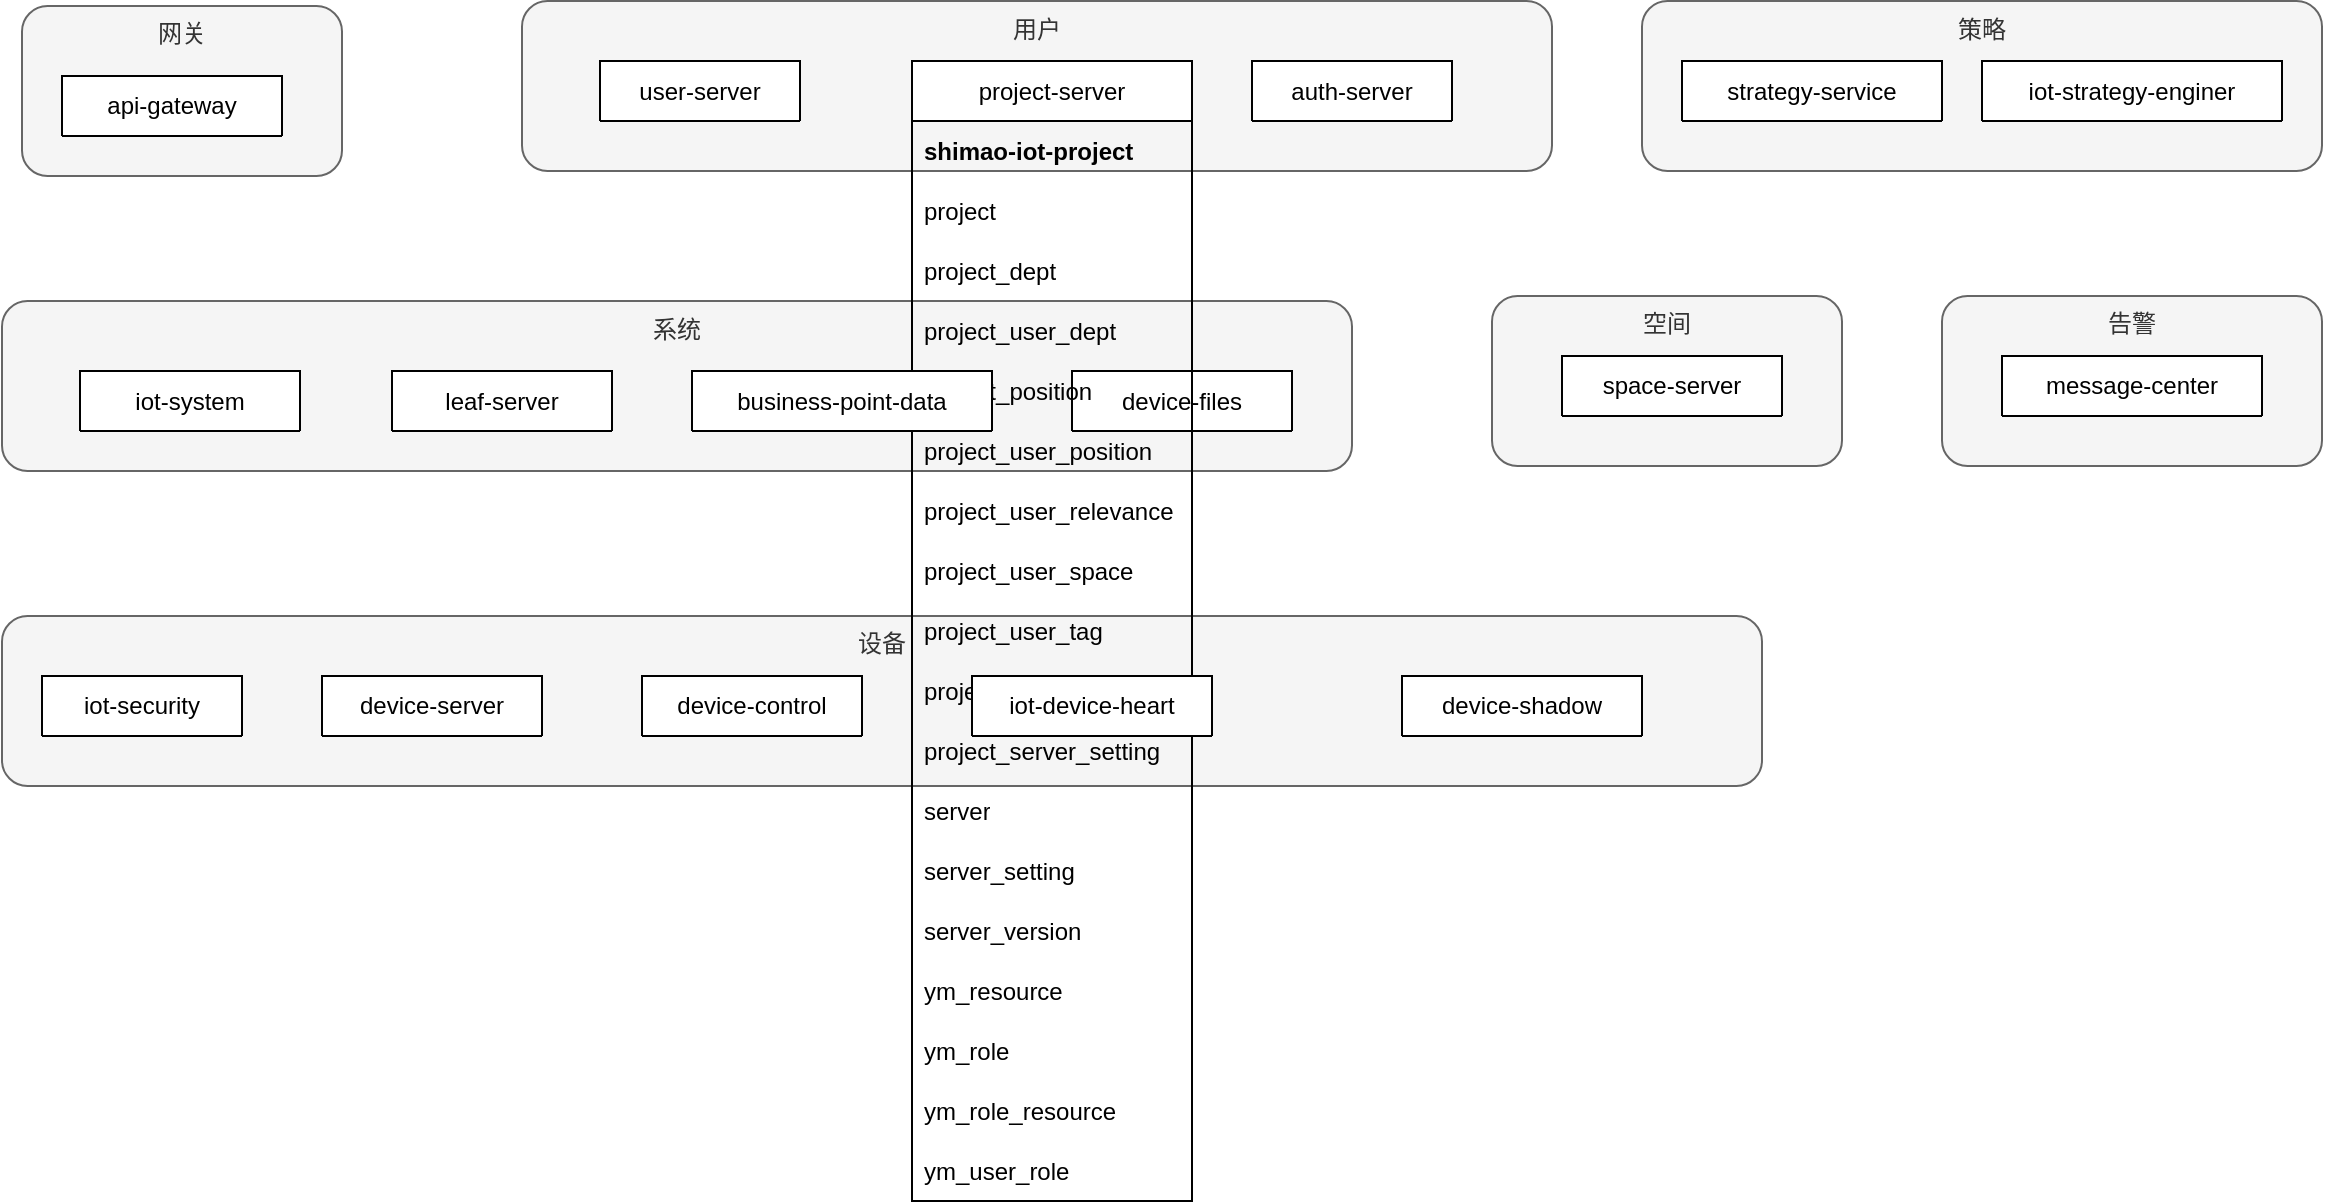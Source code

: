 <mxfile version="21.3.8" type="github">
  <diagram name="第 1 页" id="QdaQC4iQ9BGiyTKTw770">
    <mxGraphModel dx="1397" dy="748" grid="1" gridSize="10" guides="1" tooltips="1" connect="1" arrows="1" fold="1" page="1" pageScale="1" pageWidth="827" pageHeight="1169" math="0" shadow="0">
      <root>
        <mxCell id="0" />
        <mxCell id="1" parent="0" />
        <mxCell id="64MMbICncz5PE0fVNHqt-159" value="空间" style="rounded=1;whiteSpace=wrap;html=1;horizontal=1;verticalAlign=top;fillColor=#f5f5f5;fontColor=#333333;strokeColor=#666666;" vertex="1" parent="1">
          <mxGeometry x="925" y="610" width="175" height="85" as="geometry" />
        </mxCell>
        <mxCell id="64MMbICncz5PE0fVNHqt-160" value="用户" style="rounded=1;whiteSpace=wrap;html=1;horizontal=1;verticalAlign=top;fillColor=#f5f5f5;fontColor=#333333;strokeColor=#666666;" vertex="1" parent="1">
          <mxGeometry x="440" y="462.5" width="515" height="85" as="geometry" />
        </mxCell>
        <mxCell id="64MMbICncz5PE0fVNHqt-161" value="设备" style="rounded=1;whiteSpace=wrap;html=1;horizontal=1;verticalAlign=top;fillColor=#f5f5f5;fontColor=#333333;strokeColor=#666666;" vertex="1" parent="1">
          <mxGeometry x="180" y="770" width="880" height="85" as="geometry" />
        </mxCell>
        <mxCell id="64MMbICncz5PE0fVNHqt-162" value="策略" style="rounded=1;whiteSpace=wrap;html=1;horizontal=1;verticalAlign=top;fillColor=#f5f5f5;fontColor=#333333;strokeColor=#666666;" vertex="1" parent="1">
          <mxGeometry x="1000" y="462.5" width="340" height="85" as="geometry" />
        </mxCell>
        <mxCell id="64MMbICncz5PE0fVNHqt-163" value="告警" style="rounded=1;whiteSpace=wrap;html=1;horizontal=1;verticalAlign=top;fillColor=#f5f5f5;fontColor=#333333;strokeColor=#666666;" vertex="1" parent="1">
          <mxGeometry x="1150" y="610" width="190" height="85" as="geometry" />
        </mxCell>
        <mxCell id="64MMbICncz5PE0fVNHqt-158" value="系统" style="rounded=1;whiteSpace=wrap;html=1;horizontal=1;verticalAlign=top;fillColor=#f5f5f5;fontColor=#333333;strokeColor=#666666;" vertex="1" parent="1">
          <mxGeometry x="180" y="612.5" width="675" height="85" as="geometry" />
        </mxCell>
        <mxCell id="64MMbICncz5PE0fVNHqt-156" value="网关" style="rounded=1;whiteSpace=wrap;html=1;horizontal=1;verticalAlign=top;fillColor=#f5f5f5;fontColor=#333333;strokeColor=#666666;" vertex="1" parent="1">
          <mxGeometry x="190" y="465" width="160" height="85" as="geometry" />
        </mxCell>
        <mxCell id="64MMbICncz5PE0fVNHqt-2" value="space-server" style="swimlane;fontStyle=0;childLayout=stackLayout;horizontal=1;startSize=30;horizontalStack=0;resizeParent=1;resizeParentMax=0;resizeLast=0;collapsible=1;marginBottom=0;whiteSpace=wrap;html=1;" vertex="1" collapsed="1" parent="1">
          <mxGeometry x="960" y="640" width="110" height="30" as="geometry">
            <mxRectangle x="460" y="110" width="160" height="180" as="alternateBounds" />
          </mxGeometry>
        </mxCell>
        <mxCell id="64MMbICncz5PE0fVNHqt-16" value="shimao-iot-space" style="text;strokeColor=none;fillColor=none;align=left;verticalAlign=middle;spacingLeft=4;spacingRight=4;overflow=hidden;points=[[0,0.5],[1,0.5]];portConstraint=eastwest;rotatable=0;whiteSpace=wrap;html=1;fontStyle=1" vertex="1" parent="64MMbICncz5PE0fVNHqt-2">
          <mxGeometry y="30" width="160" height="30" as="geometry" />
        </mxCell>
        <mxCell id="64MMbICncz5PE0fVNHqt-3" value="shimao_space" style="text;strokeColor=none;fillColor=none;align=left;verticalAlign=middle;spacingLeft=4;spacingRight=4;overflow=hidden;points=[[0,0.5],[1,0.5]];portConstraint=eastwest;rotatable=0;whiteSpace=wrap;html=1;" vertex="1" parent="64MMbICncz5PE0fVNHqt-2">
          <mxGeometry y="60" width="160" height="30" as="geometry" />
        </mxCell>
        <mxCell id="64MMbICncz5PE0fVNHqt-4" value="shimao_space_check_mark" style="text;strokeColor=none;fillColor=none;align=left;verticalAlign=middle;spacingLeft=4;spacingRight=4;overflow=hidden;points=[[0,0.5],[1,0.5]];portConstraint=eastwest;rotatable=0;whiteSpace=wrap;html=1;" vertex="1" parent="64MMbICncz5PE0fVNHqt-2">
          <mxGeometry y="90" width="160" height="30" as="geometry" />
        </mxCell>
        <mxCell id="64MMbICncz5PE0fVNHqt-5" value="&lt;strike&gt;shimao_space_ext_info&lt;/strike&gt;" style="text;strokeColor=none;fillColor=none;align=left;verticalAlign=middle;spacingLeft=4;spacingRight=4;overflow=hidden;points=[[0,0.5],[1,0.5]];portConstraint=eastwest;rotatable=0;whiteSpace=wrap;html=1;" vertex="1" parent="64MMbICncz5PE0fVNHqt-2">
          <mxGeometry y="120" width="160" height="30" as="geometry" />
        </mxCell>
        <mxCell id="64MMbICncz5PE0fVNHqt-8" value="shimao_space_label" style="text;strokeColor=none;fillColor=none;align=left;verticalAlign=middle;spacingLeft=4;spacingRight=4;overflow=hidden;points=[[0,0.5],[1,0.5]];portConstraint=eastwest;rotatable=0;whiteSpace=wrap;html=1;" vertex="1" parent="64MMbICncz5PE0fVNHqt-2">
          <mxGeometry y="150" width="160" height="30" as="geometry" />
        </mxCell>
        <mxCell id="64MMbICncz5PE0fVNHqt-9" value="api-gateway" style="swimlane;fontStyle=0;childLayout=stackLayout;horizontal=1;startSize=30;horizontalStack=0;resizeParent=1;resizeParentMax=0;resizeLast=0;collapsible=1;marginBottom=0;whiteSpace=wrap;html=1;" vertex="1" collapsed="1" parent="1">
          <mxGeometry x="210" y="500" width="110" height="30" as="geometry">
            <mxRectangle x="250" y="110" width="190" height="90" as="alternateBounds" />
          </mxGeometry>
        </mxCell>
        <mxCell id="64MMbICncz5PE0fVNHqt-17" value="shimao-iot-system-grayscale" style="text;strokeColor=none;fillColor=none;align=left;verticalAlign=middle;spacingLeft=4;spacingRight=4;overflow=hidden;points=[[0,0.5],[1,0.5]];portConstraint=eastwest;rotatable=0;whiteSpace=wrap;html=1;fontStyle=1" vertex="1" parent="64MMbICncz5PE0fVNHqt-9">
          <mxGeometry y="30" width="190" height="30" as="geometry" />
        </mxCell>
        <mxCell id="64MMbICncz5PE0fVNHqt-10" value="system_gateway_route" style="text;strokeColor=none;fillColor=none;align=left;verticalAlign=middle;spacingLeft=4;spacingRight=4;overflow=hidden;points=[[0,0.5],[1,0.5]];portConstraint=eastwest;rotatable=0;whiteSpace=wrap;html=1;" vertex="1" parent="64MMbICncz5PE0fVNHqt-9">
          <mxGeometry y="60" width="190" height="30" as="geometry" />
        </mxCell>
        <mxCell id="64MMbICncz5PE0fVNHqt-14" value="iot-system" style="swimlane;fontStyle=0;childLayout=stackLayout;horizontal=1;startSize=30;horizontalStack=0;resizeParent=1;resizeParentMax=0;resizeLast=0;collapsible=1;marginBottom=0;whiteSpace=wrap;html=1;" vertex="1" collapsed="1" parent="1">
          <mxGeometry x="219" y="647.5" width="110" height="30" as="geometry">
            <mxRectangle x="420" y="750" width="190" height="150" as="alternateBounds" />
          </mxGeometry>
        </mxCell>
        <mxCell id="64MMbICncz5PE0fVNHqt-15" value="shimao-iot-system" style="text;strokeColor=none;fillColor=none;align=left;verticalAlign=middle;spacingLeft=4;spacingRight=4;overflow=hidden;points=[[0,0.5],[1,0.5]];portConstraint=eastwest;rotatable=0;whiteSpace=wrap;html=1;fontStyle=1" vertex="1" parent="64MMbICncz5PE0fVNHqt-14">
          <mxGeometry y="30" width="190" height="30" as="geometry" />
        </mxCell>
        <mxCell id="64MMbICncz5PE0fVNHqt-21" value="&lt;strike&gt;system_area_dict&lt;/strike&gt;" style="text;strokeColor=none;fillColor=none;align=left;verticalAlign=middle;spacingLeft=4;spacingRight=4;overflow=hidden;points=[[0,0.5],[1,0.5]];portConstraint=eastwest;rotatable=0;whiteSpace=wrap;html=1;fontStyle=0" vertex="1" parent="64MMbICncz5PE0fVNHqt-14">
          <mxGeometry y="60" width="190" height="30" as="geometry" />
        </mxCell>
        <mxCell id="64MMbICncz5PE0fVNHqt-18" value="system_dict" style="text;strokeColor=none;fillColor=none;align=left;verticalAlign=middle;spacingLeft=4;spacingRight=4;overflow=hidden;points=[[0,0.5],[1,0.5]];portConstraint=eastwest;rotatable=0;whiteSpace=wrap;html=1;fontStyle=0" vertex="1" parent="64MMbICncz5PE0fVNHqt-14">
          <mxGeometry y="90" width="190" height="30" as="geometry" />
        </mxCell>
        <mxCell id="64MMbICncz5PE0fVNHqt-19" value="system_dict_item" style="text;strokeColor=none;fillColor=none;align=left;verticalAlign=middle;spacingLeft=4;spacingRight=4;overflow=hidden;points=[[0,0.5],[1,0.5]];portConstraint=eastwest;rotatable=0;whiteSpace=wrap;html=1;fontStyle=0" vertex="1" parent="64MMbICncz5PE0fVNHqt-14">
          <mxGeometry y="120" width="190" height="30" as="geometry" />
        </mxCell>
        <mxCell id="64MMbICncz5PE0fVNHqt-22" value="leaf-server" style="swimlane;fontStyle=0;childLayout=stackLayout;horizontal=1;startSize=30;horizontalStack=0;resizeParent=1;resizeParentMax=0;resizeLast=0;collapsible=1;marginBottom=0;whiteSpace=wrap;html=1;" vertex="1" collapsed="1" parent="1">
          <mxGeometry x="375" y="647.5" width="110" height="30" as="geometry">
            <mxRectangle x="250" y="440" width="190" height="90" as="alternateBounds" />
          </mxGeometry>
        </mxCell>
        <mxCell id="64MMbICncz5PE0fVNHqt-23" value="shimao-iot-leaf" style="text;strokeColor=none;fillColor=none;align=left;verticalAlign=middle;spacingLeft=4;spacingRight=4;overflow=hidden;points=[[0,0.5],[1,0.5]];portConstraint=eastwest;rotatable=0;whiteSpace=wrap;html=1;fontStyle=1" vertex="1" parent="64MMbICncz5PE0fVNHqt-22">
          <mxGeometry y="30" width="190" height="30" as="geometry" />
        </mxCell>
        <mxCell id="64MMbICncz5PE0fVNHqt-27" value="leaf_alloc" style="text;strokeColor=none;fillColor=none;align=left;verticalAlign=middle;spacingLeft=4;spacingRight=4;overflow=hidden;points=[[0,0.5],[1,0.5]];portConstraint=eastwest;rotatable=0;whiteSpace=wrap;html=1;fontStyle=0" vertex="1" parent="64MMbICncz5PE0fVNHqt-22">
          <mxGeometry y="60" width="190" height="30" as="geometry" />
        </mxCell>
        <mxCell id="64MMbICncz5PE0fVNHqt-28" value="device-files" style="swimlane;fontStyle=0;childLayout=stackLayout;horizontal=1;startSize=30;horizontalStack=0;resizeParent=1;resizeParentMax=0;resizeLast=0;collapsible=1;marginBottom=0;whiteSpace=wrap;html=1;" vertex="1" collapsed="1" parent="1">
          <mxGeometry x="715" y="647.5" width="110" height="30" as="geometry">
            <mxRectangle x="240" y="470" width="190" height="90" as="alternateBounds" />
          </mxGeometry>
        </mxCell>
        <mxCell id="64MMbICncz5PE0fVNHqt-29" value="shimao-iot" style="text;strokeColor=none;fillColor=none;align=left;verticalAlign=middle;spacingLeft=4;spacingRight=4;overflow=hidden;points=[[0,0.5],[1,0.5]];portConstraint=eastwest;rotatable=0;whiteSpace=wrap;html=1;fontStyle=1" vertex="1" parent="64MMbICncz5PE0fVNHqt-28">
          <mxGeometry y="30" width="190" height="30" as="geometry" />
        </mxCell>
        <mxCell id="64MMbICncz5PE0fVNHqt-42" value="dm_files" style="text;strokeColor=none;fillColor=none;align=left;verticalAlign=middle;spacingLeft=4;spacingRight=4;overflow=hidden;points=[[0,0.5],[1,0.5]];portConstraint=eastwest;rotatable=0;whiteSpace=wrap;html=1;fontStyle=0" vertex="1" parent="64MMbICncz5PE0fVNHqt-28">
          <mxGeometry y="60" width="190" height="30" as="geometry" />
        </mxCell>
        <mxCell id="64MMbICncz5PE0fVNHqt-36" value="device-server" style="swimlane;fontStyle=0;childLayout=stackLayout;horizontal=1;startSize=30;horizontalStack=0;resizeParent=1;resizeParentMax=0;resizeLast=0;collapsible=1;marginBottom=0;whiteSpace=wrap;html=1;" vertex="1" collapsed="1" parent="1">
          <mxGeometry x="340" y="800" width="110" height="30" as="geometry">
            <mxRectangle x="363.5" y="800" width="190" height="60" as="alternateBounds" />
          </mxGeometry>
        </mxCell>
        <mxCell id="64MMbICncz5PE0fVNHqt-44" value="device-control" style="swimlane;fontStyle=0;childLayout=stackLayout;horizontal=1;startSize=30;horizontalStack=0;resizeParent=1;resizeParentMax=0;resizeLast=0;collapsible=1;marginBottom=0;whiteSpace=wrap;html=1;" vertex="1" collapsed="1" parent="1">
          <mxGeometry x="500" y="800" width="110" height="30" as="geometry">
            <mxRectangle x="500" y="800" width="190" height="60" as="alternateBounds" />
          </mxGeometry>
        </mxCell>
        <mxCell id="64MMbICncz5PE0fVNHqt-35" value="iot-strategy-enginer" style="swimlane;fontStyle=0;childLayout=stackLayout;horizontal=1;startSize=30;horizontalStack=0;resizeParent=1;resizeParentMax=0;resizeLast=0;collapsible=1;marginBottom=0;whiteSpace=wrap;html=1;" vertex="1" collapsed="1" parent="1">
          <mxGeometry x="1170" y="492.5" width="150" height="30" as="geometry">
            <mxRectangle x="1130" y="585" width="190" height="60" as="alternateBounds" />
          </mxGeometry>
        </mxCell>
        <mxCell id="64MMbICncz5PE0fVNHqt-49" value="user-server" style="swimlane;fontStyle=0;childLayout=stackLayout;horizontal=1;startSize=30;horizontalStack=0;resizeParent=1;resizeParentMax=0;resizeLast=0;collapsible=1;marginBottom=0;whiteSpace=wrap;html=1;" vertex="1" collapsed="1" parent="1">
          <mxGeometry x="479" y="492.5" width="100" height="30" as="geometry">
            <mxRectangle x="240" y="555" width="140" height="90" as="alternateBounds" />
          </mxGeometry>
        </mxCell>
        <mxCell id="64MMbICncz5PE0fVNHqt-52" value="shimao-iot-user" style="text;strokeColor=none;fillColor=none;align=left;verticalAlign=middle;spacingLeft=4;spacingRight=4;overflow=hidden;points=[[0,0.5],[1,0.5]];portConstraint=eastwest;rotatable=0;whiteSpace=wrap;html=1;fontStyle=1" vertex="1" parent="64MMbICncz5PE0fVNHqt-49">
          <mxGeometry y="30" width="140" height="30" as="geometry" />
        </mxCell>
        <mxCell id="64MMbICncz5PE0fVNHqt-59" value="shimao_member" style="text;strokeColor=none;fillColor=none;align=left;verticalAlign=middle;spacingLeft=4;spacingRight=4;overflow=hidden;points=[[0,0.5],[1,0.5]];portConstraint=eastwest;rotatable=0;whiteSpace=wrap;html=1;" vertex="1" parent="64MMbICncz5PE0fVNHqt-49">
          <mxGeometry y="60" width="140" height="30" as="geometry" />
        </mxCell>
        <mxCell id="64MMbICncz5PE0fVNHqt-57" value="project-server" style="swimlane;fontStyle=0;childLayout=stackLayout;horizontal=1;startSize=30;horizontalStack=0;resizeParent=1;resizeParentMax=0;resizeLast=0;collapsible=1;marginBottom=0;whiteSpace=wrap;html=1;rounded=0;shadow=0;" vertex="1" parent="1">
          <mxGeometry x="635" y="492.5" width="140" height="570" as="geometry">
            <mxRectangle x="635" y="492.5" width="110" height="30" as="alternateBounds" />
          </mxGeometry>
        </mxCell>
        <mxCell id="64MMbICncz5PE0fVNHqt-58" value="shimao-iot-project" style="text;strokeColor=none;fillColor=none;align=left;verticalAlign=middle;spacingLeft=4;spacingRight=4;overflow=hidden;points=[[0,0.5],[1,0.5]];portConstraint=eastwest;rotatable=0;whiteSpace=wrap;html=1;fontStyle=1" vertex="1" parent="64MMbICncz5PE0fVNHqt-57">
          <mxGeometry y="30" width="140" height="30" as="geometry" />
        </mxCell>
        <mxCell id="64MMbICncz5PE0fVNHqt-73" value="project" style="text;strokeColor=none;fillColor=none;align=left;verticalAlign=middle;spacingLeft=4;spacingRight=4;overflow=hidden;points=[[0,0.5],[1,0.5]];portConstraint=eastwest;rotatable=0;whiteSpace=wrap;html=1;" vertex="1" parent="64MMbICncz5PE0fVNHqt-57">
          <mxGeometry y="60" width="140" height="30" as="geometry" />
        </mxCell>
        <mxCell id="64MMbICncz5PE0fVNHqt-72" value="project_dept" style="text;strokeColor=none;fillColor=none;align=left;verticalAlign=middle;spacingLeft=4;spacingRight=4;overflow=hidden;points=[[0,0.5],[1,0.5]];portConstraint=eastwest;rotatable=0;whiteSpace=wrap;html=1;" vertex="1" parent="64MMbICncz5PE0fVNHqt-57">
          <mxGeometry y="90" width="140" height="30" as="geometry" />
        </mxCell>
        <mxCell id="64MMbICncz5PE0fVNHqt-79" value="project_user_dept" style="text;strokeColor=none;fillColor=none;align=left;verticalAlign=middle;spacingLeft=4;spacingRight=4;overflow=hidden;points=[[0,0.5],[1,0.5]];portConstraint=eastwest;rotatable=0;whiteSpace=wrap;html=1;" vertex="1" parent="64MMbICncz5PE0fVNHqt-57">
          <mxGeometry y="120" width="140" height="30" as="geometry" />
        </mxCell>
        <mxCell id="64MMbICncz5PE0fVNHqt-71" value="project_position" style="text;strokeColor=none;fillColor=none;align=left;verticalAlign=middle;spacingLeft=4;spacingRight=4;overflow=hidden;points=[[0,0.5],[1,0.5]];portConstraint=eastwest;rotatable=0;whiteSpace=wrap;html=1;" vertex="1" parent="64MMbICncz5PE0fVNHqt-57">
          <mxGeometry y="150" width="140" height="30" as="geometry" />
        </mxCell>
        <mxCell id="64MMbICncz5PE0fVNHqt-70" value="project_user_position" style="text;strokeColor=none;fillColor=none;align=left;verticalAlign=middle;spacingLeft=4;spacingRight=4;overflow=hidden;points=[[0,0.5],[1,0.5]];portConstraint=eastwest;rotatable=0;whiteSpace=wrap;html=1;" vertex="1" parent="64MMbICncz5PE0fVNHqt-57">
          <mxGeometry y="180" width="140" height="30" as="geometry" />
        </mxCell>
        <mxCell id="64MMbICncz5PE0fVNHqt-78" value="project_user_relevance" style="text;strokeColor=none;fillColor=none;align=left;verticalAlign=middle;spacingLeft=4;spacingRight=4;overflow=hidden;points=[[0,0.5],[1,0.5]];portConstraint=eastwest;rotatable=0;whiteSpace=wrap;html=1;" vertex="1" parent="64MMbICncz5PE0fVNHqt-57">
          <mxGeometry y="210" width="140" height="30" as="geometry" />
        </mxCell>
        <mxCell id="64MMbICncz5PE0fVNHqt-77" value="project_user_space" style="text;strokeColor=none;fillColor=none;align=left;verticalAlign=middle;spacingLeft=4;spacingRight=4;overflow=hidden;points=[[0,0.5],[1,0.5]];portConstraint=eastwest;rotatable=0;whiteSpace=wrap;html=1;" vertex="1" parent="64MMbICncz5PE0fVNHqt-57">
          <mxGeometry y="240" width="140" height="30" as="geometry" />
        </mxCell>
        <mxCell id="64MMbICncz5PE0fVNHqt-76" value="project_user_tag" style="text;strokeColor=none;fillColor=none;align=left;verticalAlign=middle;spacingLeft=4;spacingRight=4;overflow=hidden;points=[[0,0.5],[1,0.5]];portConstraint=eastwest;rotatable=0;whiteSpace=wrap;html=1;" vertex="1" parent="64MMbICncz5PE0fVNHqt-57">
          <mxGeometry y="270" width="140" height="30" as="geometry" />
        </mxCell>
        <mxCell id="64MMbICncz5PE0fVNHqt-75" value="project_server" style="text;strokeColor=none;fillColor=none;align=left;verticalAlign=middle;spacingLeft=4;spacingRight=4;overflow=hidden;points=[[0,0.5],[1,0.5]];portConstraint=eastwest;rotatable=0;whiteSpace=wrap;html=1;" vertex="1" parent="64MMbICncz5PE0fVNHqt-57">
          <mxGeometry y="300" width="140" height="30" as="geometry" />
        </mxCell>
        <mxCell id="64MMbICncz5PE0fVNHqt-88" value="project_server_setting" style="text;strokeColor=none;fillColor=none;align=left;verticalAlign=middle;spacingLeft=4;spacingRight=4;overflow=hidden;points=[[0,0.5],[1,0.5]];portConstraint=eastwest;rotatable=0;whiteSpace=wrap;html=1;" vertex="1" parent="64MMbICncz5PE0fVNHqt-57">
          <mxGeometry y="330" width="140" height="30" as="geometry" />
        </mxCell>
        <mxCell id="64MMbICncz5PE0fVNHqt-87" value="server" style="text;strokeColor=none;fillColor=none;align=left;verticalAlign=middle;spacingLeft=4;spacingRight=4;overflow=hidden;points=[[0,0.5],[1,0.5]];portConstraint=eastwest;rotatable=0;whiteSpace=wrap;html=1;" vertex="1" parent="64MMbICncz5PE0fVNHqt-57">
          <mxGeometry y="360" width="140" height="30" as="geometry" />
        </mxCell>
        <mxCell id="64MMbICncz5PE0fVNHqt-86" value="server_setting" style="text;strokeColor=none;fillColor=none;align=left;verticalAlign=middle;spacingLeft=4;spacingRight=4;overflow=hidden;points=[[0,0.5],[1,0.5]];portConstraint=eastwest;rotatable=0;whiteSpace=wrap;html=1;" vertex="1" parent="64MMbICncz5PE0fVNHqt-57">
          <mxGeometry y="390" width="140" height="30" as="geometry" />
        </mxCell>
        <mxCell id="64MMbICncz5PE0fVNHqt-85" value="server_version" style="text;strokeColor=none;fillColor=none;align=left;verticalAlign=middle;spacingLeft=4;spacingRight=4;overflow=hidden;points=[[0,0.5],[1,0.5]];portConstraint=eastwest;rotatable=0;whiteSpace=wrap;html=1;" vertex="1" parent="64MMbICncz5PE0fVNHqt-57">
          <mxGeometry y="420" width="140" height="30" as="geometry" />
        </mxCell>
        <mxCell id="64MMbICncz5PE0fVNHqt-84" value="ym_resource" style="text;strokeColor=none;fillColor=none;align=left;verticalAlign=middle;spacingLeft=4;spacingRight=4;overflow=hidden;points=[[0,0.5],[1,0.5]];portConstraint=eastwest;rotatable=0;whiteSpace=wrap;html=1;" vertex="1" parent="64MMbICncz5PE0fVNHqt-57">
          <mxGeometry y="450" width="140" height="30" as="geometry" />
        </mxCell>
        <mxCell id="64MMbICncz5PE0fVNHqt-83" value="ym_role" style="text;strokeColor=none;fillColor=none;align=left;verticalAlign=middle;spacingLeft=4;spacingRight=4;overflow=hidden;points=[[0,0.5],[1,0.5]];portConstraint=eastwest;rotatable=0;whiteSpace=wrap;html=1;" vertex="1" parent="64MMbICncz5PE0fVNHqt-57">
          <mxGeometry y="480" width="140" height="30" as="geometry" />
        </mxCell>
        <mxCell id="64MMbICncz5PE0fVNHqt-82" value="ym_role_resource" style="text;strokeColor=none;fillColor=none;align=left;verticalAlign=middle;spacingLeft=4;spacingRight=4;overflow=hidden;points=[[0,0.5],[1,0.5]];portConstraint=eastwest;rotatable=0;whiteSpace=wrap;html=1;" vertex="1" parent="64MMbICncz5PE0fVNHqt-57">
          <mxGeometry y="510" width="140" height="30" as="geometry" />
        </mxCell>
        <mxCell id="64MMbICncz5PE0fVNHqt-80" value="ym_user_role" style="text;strokeColor=none;fillColor=none;align=left;verticalAlign=middle;spacingLeft=4;spacingRight=4;overflow=hidden;points=[[0,0.5],[1,0.5]];portConstraint=eastwest;rotatable=0;whiteSpace=wrap;html=1;" vertex="1" parent="64MMbICncz5PE0fVNHqt-57">
          <mxGeometry y="540" width="140" height="30" as="geometry" />
        </mxCell>
        <mxCell id="64MMbICncz5PE0fVNHqt-61" value="auth-server" style="swimlane;fontStyle=0;childLayout=stackLayout;horizontal=1;startSize=30;horizontalStack=0;resizeParent=1;resizeParentMax=0;resizeLast=0;collapsible=1;marginBottom=0;whiteSpace=wrap;html=1;" vertex="1" collapsed="1" parent="1">
          <mxGeometry x="805" y="492.5" width="100" height="30" as="geometry">
            <mxRectangle x="490" y="390" width="190" height="150" as="alternateBounds" />
          </mxGeometry>
        </mxCell>
        <mxCell id="64MMbICncz5PE0fVNHqt-62" value="shimao-iot-open" style="text;strokeColor=none;fillColor=none;align=left;verticalAlign=middle;spacingLeft=4;spacingRight=4;overflow=hidden;points=[[0,0.5],[1,0.5]];portConstraint=eastwest;rotatable=0;whiteSpace=wrap;html=1;fontStyle=1" vertex="1" parent="64MMbICncz5PE0fVNHqt-61">
          <mxGeometry y="30" width="190" height="30" as="geometry" />
        </mxCell>
        <mxCell id="64MMbICncz5PE0fVNHqt-69" value="&lt;strike&gt;shimao_account&lt;/strike&gt;" style="text;strokeColor=none;fillColor=none;align=left;verticalAlign=middle;spacingLeft=4;spacingRight=4;overflow=hidden;points=[[0,0.5],[1,0.5]];portConstraint=eastwest;rotatable=0;whiteSpace=wrap;html=1;" vertex="1" parent="64MMbICncz5PE0fVNHqt-61">
          <mxGeometry y="60" width="190" height="30" as="geometry" />
        </mxCell>
        <mxCell id="64MMbICncz5PE0fVNHqt-68" value="&lt;strike&gt;shimao_app&lt;/strike&gt;" style="text;strokeColor=none;fillColor=none;align=left;verticalAlign=middle;spacingLeft=4;spacingRight=4;overflow=hidden;points=[[0,0.5],[1,0.5]];portConstraint=eastwest;rotatable=0;whiteSpace=wrap;html=1;" vertex="1" parent="64MMbICncz5PE0fVNHqt-61">
          <mxGeometry y="90" width="190" height="30" as="geometry" />
        </mxCell>
        <mxCell id="64MMbICncz5PE0fVNHqt-67" value="&lt;strike&gt;shimao_oauth_client_details&lt;/strike&gt;" style="text;strokeColor=none;fillColor=none;align=left;verticalAlign=middle;spacingLeft=4;spacingRight=4;overflow=hidden;points=[[0,0.5],[1,0.5]];portConstraint=eastwest;rotatable=0;whiteSpace=wrap;html=1;" vertex="1" parent="64MMbICncz5PE0fVNHqt-61">
          <mxGeometry y="120" width="190" height="30" as="geometry" />
        </mxCell>
        <mxCell id="64MMbICncz5PE0fVNHqt-89" value="iot-security" style="swimlane;fontStyle=0;childLayout=stackLayout;horizontal=1;startSize=30;horizontalStack=0;resizeParent=1;resizeParentMax=0;resizeLast=0;collapsible=1;marginBottom=0;whiteSpace=wrap;html=1;" vertex="1" collapsed="1" parent="1">
          <mxGeometry x="200" y="800" width="100" height="30" as="geometry">
            <mxRectangle x="200" y="800" width="190" height="180" as="alternateBounds" />
          </mxGeometry>
        </mxCell>
        <mxCell id="64MMbICncz5PE0fVNHqt-90" value="shimao-iot-security" style="text;strokeColor=none;fillColor=none;align=left;verticalAlign=middle;spacingLeft=4;spacingRight=4;overflow=hidden;points=[[0,0.5],[1,0.5]];portConstraint=eastwest;rotatable=0;whiteSpace=wrap;html=1;fontStyle=1" vertex="1" parent="64MMbICncz5PE0fVNHqt-89">
          <mxGeometry y="30" width="190" height="30" as="geometry" />
        </mxCell>
        <mxCell id="64MMbICncz5PE0fVNHqt-91" value="shimao_account" style="text;strokeColor=none;fillColor=none;align=left;verticalAlign=middle;spacingLeft=4;spacingRight=4;overflow=hidden;points=[[0,0.5],[1,0.5]];portConstraint=eastwest;rotatable=0;whiteSpace=wrap;html=1;" vertex="1" parent="64MMbICncz5PE0fVNHqt-89">
          <mxGeometry y="60" width="190" height="30" as="geometry" />
        </mxCell>
        <mxCell id="64MMbICncz5PE0fVNHqt-92" value="shimao_app" style="text;strokeColor=none;fillColor=none;align=left;verticalAlign=middle;spacingLeft=4;spacingRight=4;overflow=hidden;points=[[0,0.5],[1,0.5]];portConstraint=eastwest;rotatable=0;whiteSpace=wrap;html=1;" vertex="1" parent="64MMbICncz5PE0fVNHqt-89">
          <mxGeometry y="90" width="190" height="30" as="geometry" />
        </mxCell>
        <mxCell id="64MMbICncz5PE0fVNHqt-94" value="shimao_device_auth" style="text;strokeColor=none;fillColor=none;align=left;verticalAlign=middle;spacingLeft=4;spacingRight=4;overflow=hidden;points=[[0,0.5],[1,0.5]];portConstraint=eastwest;rotatable=0;whiteSpace=wrap;html=1;" vertex="1" parent="64MMbICncz5PE0fVNHqt-89">
          <mxGeometry y="120" width="190" height="30" as="geometry" />
        </mxCell>
        <mxCell id="64MMbICncz5PE0fVNHqt-93" value="shimao_oauth_client_details" style="text;strokeColor=none;fillColor=none;align=left;verticalAlign=middle;spacingLeft=4;spacingRight=4;overflow=hidden;points=[[0,0.5],[1,0.5]];portConstraint=eastwest;rotatable=0;whiteSpace=wrap;html=1;" vertex="1" parent="64MMbICncz5PE0fVNHqt-89">
          <mxGeometry y="150" width="190" height="30" as="geometry" />
        </mxCell>
        <mxCell id="64MMbICncz5PE0fVNHqt-95" value="iot-device-heart" style="swimlane;fontStyle=0;childLayout=stackLayout;horizontal=1;startSize=30;horizontalStack=0;resizeParent=1;resizeParentMax=0;resizeLast=0;collapsible=1;marginBottom=0;whiteSpace=wrap;html=1;" vertex="1" collapsed="1" parent="1">
          <mxGeometry x="665" y="800" width="120" height="30" as="geometry">
            <mxRectangle x="665" y="800" width="180" height="120" as="alternateBounds" />
          </mxGeometry>
        </mxCell>
        <mxCell id="64MMbICncz5PE0fVNHqt-96" value="&lt;b style=&quot;&quot;&gt;shimao-iot-heart&lt;/b&gt;" style="text;strokeColor=none;fillColor=none;align=left;verticalAlign=middle;spacingLeft=4;spacingRight=4;overflow=hidden;points=[[0,0.5],[1,0.5]];portConstraint=eastwest;rotatable=0;whiteSpace=wrap;html=1;" vertex="1" parent="64MMbICncz5PE0fVNHqt-95">
          <mxGeometry y="30" width="180" height="30" as="geometry" />
        </mxCell>
        <mxCell id="64MMbICncz5PE0fVNHqt-97" value="space_warn_set" style="text;strokeColor=none;fillColor=none;align=left;verticalAlign=middle;spacingLeft=4;spacingRight=4;overflow=hidden;points=[[0,0.5],[1,0.5]];portConstraint=eastwest;rotatable=0;whiteSpace=wrap;html=1;" vertex="1" parent="64MMbICncz5PE0fVNHqt-95">
          <mxGeometry y="60" width="180" height="30" as="geometry" />
        </mxCell>
        <mxCell id="64MMbICncz5PE0fVNHqt-98" value="status_callback_set" style="text;strokeColor=none;fillColor=none;align=left;verticalAlign=middle;spacingLeft=4;spacingRight=4;overflow=hidden;points=[[0,0.5],[1,0.5]];portConstraint=eastwest;rotatable=0;whiteSpace=wrap;html=1;" vertex="1" parent="64MMbICncz5PE0fVNHqt-95">
          <mxGeometry y="90" width="180" height="30" as="geometry" />
        </mxCell>
        <mxCell id="64MMbICncz5PE0fVNHqt-99" value="device-shadow" style="swimlane;fontStyle=0;childLayout=stackLayout;horizontal=1;startSize=30;horizontalStack=0;resizeParent=1;resizeParentMax=0;resizeLast=0;collapsible=1;marginBottom=0;whiteSpace=wrap;html=1;" vertex="1" collapsed="1" parent="1">
          <mxGeometry x="880" y="800" width="120" height="30" as="geometry">
            <mxRectangle x="880" y="800" width="220" height="450" as="alternateBounds" />
          </mxGeometry>
        </mxCell>
        <mxCell id="64MMbICncz5PE0fVNHqt-100" value="device-shadow" style="text;strokeColor=none;fillColor=none;align=left;verticalAlign=middle;spacingLeft=4;spacingRight=4;overflow=hidden;points=[[0,0.5],[1,0.5]];portConstraint=eastwest;rotatable=0;whiteSpace=wrap;html=1;fontStyle=1" vertex="1" parent="64MMbICncz5PE0fVNHqt-99">
          <mxGeometry y="30" width="220" height="30" as="geometry" />
        </mxCell>
        <mxCell id="64MMbICncz5PE0fVNHqt-101" value="dm_entity" style="text;strokeColor=none;fillColor=none;align=left;verticalAlign=middle;spacingLeft=4;spacingRight=4;overflow=hidden;points=[[0,0.5],[1,0.5]];portConstraint=eastwest;rotatable=0;whiteSpace=wrap;html=1;" vertex="1" parent="64MMbICncz5PE0fVNHqt-99">
          <mxGeometry y="60" width="220" height="30" as="geometry" />
        </mxCell>
        <mxCell id="64MMbICncz5PE0fVNHqt-102" value="dm_entity_attributes_range" style="text;strokeColor=none;fillColor=none;align=left;verticalAlign=middle;spacingLeft=4;spacingRight=4;overflow=hidden;points=[[0,0.5],[1,0.5]];portConstraint=eastwest;rotatable=0;whiteSpace=wrap;html=1;" vertex="1" parent="64MMbICncz5PE0fVNHqt-99">
          <mxGeometry y="90" width="220" height="30" as="geometry" />
        </mxCell>
        <mxCell id="64MMbICncz5PE0fVNHqt-108" value="dm_entity_brand" style="text;strokeColor=none;fillColor=none;align=left;verticalAlign=middle;spacingLeft=4;spacingRight=4;overflow=hidden;points=[[0,0.5],[1,0.5]];portConstraint=eastwest;rotatable=0;whiteSpace=wrap;html=1;" vertex="1" parent="64MMbICncz5PE0fVNHqt-99">
          <mxGeometry y="120" width="220" height="30" as="geometry" />
        </mxCell>
        <mxCell id="64MMbICncz5PE0fVNHqt-107" value="dm_entity_events" style="text;strokeColor=none;fillColor=none;align=left;verticalAlign=middle;spacingLeft=4;spacingRight=4;overflow=hidden;points=[[0,0.5],[1,0.5]];portConstraint=eastwest;rotatable=0;whiteSpace=wrap;html=1;" vertex="1" parent="64MMbICncz5PE0fVNHqt-99">
          <mxGeometry y="150" width="220" height="30" as="geometry" />
        </mxCell>
        <mxCell id="64MMbICncz5PE0fVNHqt-106" value="dm_entity_map" style="text;strokeColor=none;fillColor=none;align=left;verticalAlign=middle;spacingLeft=4;spacingRight=4;overflow=hidden;points=[[0,0.5],[1,0.5]];portConstraint=eastwest;rotatable=0;whiteSpace=wrap;html=1;" vertex="1" parent="64MMbICncz5PE0fVNHqt-99">
          <mxGeometry y="180" width="220" height="30" as="geometry" />
        </mxCell>
        <mxCell id="64MMbICncz5PE0fVNHqt-105" value="dm_entity_pan_type" style="text;strokeColor=none;fillColor=none;align=left;verticalAlign=middle;spacingLeft=4;spacingRight=4;overflow=hidden;points=[[0,0.5],[1,0.5]];portConstraint=eastwest;rotatable=0;whiteSpace=wrap;html=1;" vertex="1" parent="64MMbICncz5PE0fVNHqt-99">
          <mxGeometry y="210" width="220" height="30" as="geometry" />
        </mxCell>
        <mxCell id="64MMbICncz5PE0fVNHqt-104" value="dm_entity_pan_type_attributes_range" style="text;strokeColor=none;fillColor=none;align=left;verticalAlign=middle;spacingLeft=4;spacingRight=4;overflow=hidden;points=[[0,0.5],[1,0.5]];portConstraint=eastwest;rotatable=0;whiteSpace=wrap;html=1;" vertex="1" parent="64MMbICncz5PE0fVNHqt-99">
          <mxGeometry y="240" width="220" height="30" as="geometry" />
        </mxCell>
        <mxCell id="64MMbICncz5PE0fVNHqt-103" value="dm_entity_pan_type_events" style="text;strokeColor=none;fillColor=none;align=left;verticalAlign=middle;spacingLeft=4;spacingRight=4;overflow=hidden;points=[[0,0.5],[1,0.5]];portConstraint=eastwest;rotatable=0;whiteSpace=wrap;html=1;" vertex="1" parent="64MMbICncz5PE0fVNHqt-99">
          <mxGeometry y="270" width="220" height="30" as="geometry" />
        </mxCell>
        <mxCell id="64MMbICncz5PE0fVNHqt-111" value="dm_entity_pan_type_services" style="text;strokeColor=none;fillColor=none;align=left;verticalAlign=middle;spacingLeft=4;spacingRight=4;overflow=hidden;points=[[0,0.5],[1,0.5]];portConstraint=eastwest;rotatable=0;whiteSpace=wrap;html=1;" vertex="1" parent="64MMbICncz5PE0fVNHqt-99">
          <mxGeometry y="300" width="220" height="30" as="geometry" />
        </mxCell>
        <mxCell id="64MMbICncz5PE0fVNHqt-110" value="dm_entity_protocol" style="text;strokeColor=none;fillColor=none;align=left;verticalAlign=middle;spacingLeft=4;spacingRight=4;overflow=hidden;points=[[0,0.5],[1,0.5]];portConstraint=eastwest;rotatable=0;whiteSpace=wrap;html=1;" vertex="1" parent="64MMbICncz5PE0fVNHqt-99">
          <mxGeometry y="330" width="220" height="30" as="geometry" />
        </mxCell>
        <mxCell id="64MMbICncz5PE0fVNHqt-109" value="dm_entity_services" style="text;strokeColor=none;fillColor=none;align=left;verticalAlign=middle;spacingLeft=4;spacingRight=4;overflow=hidden;points=[[0,0.5],[1,0.5]];portConstraint=eastwest;rotatable=0;whiteSpace=wrap;html=1;" vertex="1" parent="64MMbICncz5PE0fVNHqt-99">
          <mxGeometry y="360" width="220" height="30" as="geometry" />
        </mxCell>
        <mxCell id="64MMbICncz5PE0fVNHqt-113" value="dm_entity_type" style="text;strokeColor=none;fillColor=none;align=left;verticalAlign=middle;spacingLeft=4;spacingRight=4;overflow=hidden;points=[[0,0.5],[1,0.5]];portConstraint=eastwest;rotatable=0;whiteSpace=wrap;html=1;" vertex="1" parent="64MMbICncz5PE0fVNHqt-99">
          <mxGeometry y="390" width="220" height="30" as="geometry" />
        </mxCell>
        <mxCell id="64MMbICncz5PE0fVNHqt-112" value="dm_shadow_attributes" style="text;strokeColor=none;fillColor=none;align=left;verticalAlign=middle;spacingLeft=4;spacingRight=4;overflow=hidden;points=[[0,0.5],[1,0.5]];portConstraint=eastwest;rotatable=0;whiteSpace=wrap;html=1;" vertex="1" parent="64MMbICncz5PE0fVNHqt-99">
          <mxGeometry y="420" width="220" height="30" as="geometry" />
        </mxCell>
        <mxCell id="64MMbICncz5PE0fVNHqt-114" value="strategy-service" style="swimlane;fontStyle=0;childLayout=stackLayout;horizontal=1;startSize=30;horizontalStack=0;resizeParent=1;resizeParentMax=0;resizeLast=0;collapsible=1;marginBottom=0;whiteSpace=wrap;html=1;" vertex="1" collapsed="1" parent="1">
          <mxGeometry x="1020" y="492.5" width="130" height="30" as="geometry">
            <mxRectangle x="940" y="150" width="200" height="570" as="alternateBounds" />
          </mxGeometry>
        </mxCell>
        <mxCell id="64MMbICncz5PE0fVNHqt-115" value="shimao-iot-strategy" style="text;strokeColor=none;fillColor=none;align=left;verticalAlign=middle;spacingLeft=4;spacingRight=4;overflow=hidden;points=[[0,0.5],[1,0.5]];portConstraint=eastwest;rotatable=0;whiteSpace=wrap;html=1;fontStyle=1" vertex="1" parent="64MMbICncz5PE0fVNHqt-114">
          <mxGeometry y="30" width="200" height="30" as="geometry" />
        </mxCell>
        <mxCell id="64MMbICncz5PE0fVNHqt-116" value="iot_strategy" style="text;strokeColor=none;fillColor=none;align=left;verticalAlign=middle;spacingLeft=4;spacingRight=4;overflow=hidden;points=[[0,0.5],[1,0.5]];portConstraint=eastwest;rotatable=0;whiteSpace=wrap;html=1;" vertex="1" parent="64MMbICncz5PE0fVNHqt-114">
          <mxGeometry y="60" width="200" height="30" as="geometry" />
        </mxCell>
        <mxCell id="64MMbICncz5PE0fVNHqt-117" value="iot_strategy_action" style="text;strokeColor=none;fillColor=none;align=left;verticalAlign=middle;spacingLeft=4;spacingRight=4;overflow=hidden;points=[[0,0.5],[1,0.5]];portConstraint=eastwest;rotatable=0;whiteSpace=wrap;html=1;" vertex="1" parent="64MMbICncz5PE0fVNHqt-114">
          <mxGeometry y="90" width="200" height="30" as="geometry" />
        </mxCell>
        <mxCell id="64MMbICncz5PE0fVNHqt-129" value="iot_strategy_data_backup" style="text;strokeColor=none;fillColor=none;align=left;verticalAlign=middle;spacingLeft=4;spacingRight=4;overflow=hidden;points=[[0,0.5],[1,0.5]];portConstraint=eastwest;rotatable=0;whiteSpace=wrap;html=1;" vertex="1" parent="64MMbICncz5PE0fVNHqt-114">
          <mxGeometry y="120" width="200" height="30" as="geometry" />
        </mxCell>
        <mxCell id="64MMbICncz5PE0fVNHqt-124" value="iot_strategy_group_relation" style="text;strokeColor=none;fillColor=none;align=left;verticalAlign=middle;spacingLeft=4;spacingRight=4;overflow=hidden;points=[[0,0.5],[1,0.5]];portConstraint=eastwest;rotatable=0;whiteSpace=wrap;html=1;" vertex="1" parent="64MMbICncz5PE0fVNHqt-114">
          <mxGeometry y="150" width="200" height="30" as="geometry" />
        </mxCell>
        <mxCell id="64MMbICncz5PE0fVNHqt-123" value="iot_strategy_icon" style="text;strokeColor=none;fillColor=none;align=left;verticalAlign=middle;spacingLeft=4;spacingRight=4;overflow=hidden;points=[[0,0.5],[1,0.5]];portConstraint=eastwest;rotatable=0;whiteSpace=wrap;html=1;" vertex="1" parent="64MMbICncz5PE0fVNHqt-114">
          <mxGeometry y="180" width="200" height="30" as="geometry" />
        </mxCell>
        <mxCell id="64MMbICncz5PE0fVNHqt-122" value="iot_strategy_job" style="text;strokeColor=none;fillColor=none;align=left;verticalAlign=middle;spacingLeft=4;spacingRight=4;overflow=hidden;points=[[0,0.5],[1,0.5]];portConstraint=eastwest;rotatable=0;whiteSpace=wrap;html=1;" vertex="1" parent="64MMbICncz5PE0fVNHqt-114">
          <mxGeometry y="210" width="200" height="30" as="geometry" />
        </mxCell>
        <mxCell id="64MMbICncz5PE0fVNHqt-121" value="iot_strategy_mapping" style="text;strokeColor=none;fillColor=none;align=left;verticalAlign=middle;spacingLeft=4;spacingRight=4;overflow=hidden;points=[[0,0.5],[1,0.5]];portConstraint=eastwest;rotatable=0;whiteSpace=wrap;html=1;" vertex="1" parent="64MMbICncz5PE0fVNHqt-114">
          <mxGeometry y="240" width="200" height="30" as="geometry" />
        </mxCell>
        <mxCell id="64MMbICncz5PE0fVNHqt-120" value="iot_strategy_slot" style="text;strokeColor=none;fillColor=none;align=left;verticalAlign=middle;spacingLeft=4;spacingRight=4;overflow=hidden;points=[[0,0.5],[1,0.5]];portConstraint=eastwest;rotatable=0;whiteSpace=wrap;html=1;" vertex="1" parent="64MMbICncz5PE0fVNHqt-114">
          <mxGeometry y="270" width="200" height="30" as="geometry" />
        </mxCell>
        <mxCell id="64MMbICncz5PE0fVNHqt-119" value="iot_strategy_slot_timer" style="text;strokeColor=none;fillColor=none;align=left;verticalAlign=middle;spacingLeft=4;spacingRight=4;overflow=hidden;points=[[0,0.5],[1,0.5]];portConstraint=eastwest;rotatable=0;whiteSpace=wrap;html=1;" vertex="1" parent="64MMbICncz5PE0fVNHqt-114">
          <mxGeometry y="300" width="200" height="30" as="geometry" />
        </mxCell>
        <mxCell id="64MMbICncz5PE0fVNHqt-118" value="iot_strategy_tag" style="text;strokeColor=none;fillColor=none;align=left;verticalAlign=middle;spacingLeft=4;spacingRight=4;overflow=hidden;points=[[0,0.5],[1,0.5]];portConstraint=eastwest;rotatable=0;whiteSpace=wrap;html=1;" vertex="1" parent="64MMbICncz5PE0fVNHqt-114">
          <mxGeometry y="330" width="200" height="30" as="geometry" />
        </mxCell>
        <mxCell id="64MMbICncz5PE0fVNHqt-128" value="iot_strategy_tag_relation" style="text;strokeColor=none;fillColor=none;align=left;verticalAlign=middle;spacingLeft=4;spacingRight=4;overflow=hidden;points=[[0,0.5],[1,0.5]];portConstraint=eastwest;rotatable=0;whiteSpace=wrap;html=1;" vertex="1" parent="64MMbICncz5PE0fVNHqt-114">
          <mxGeometry y="360" width="200" height="30" as="geometry" />
        </mxCell>
        <mxCell id="64MMbICncz5PE0fVNHqt-127" value="iot_strategy_template" style="text;strokeColor=none;fillColor=none;align=left;verticalAlign=middle;spacingLeft=4;spacingRight=4;overflow=hidden;points=[[0,0.5],[1,0.5]];portConstraint=eastwest;rotatable=0;whiteSpace=wrap;html=1;" vertex="1" parent="64MMbICncz5PE0fVNHqt-114">
          <mxGeometry y="390" width="200" height="30" as="geometry" />
        </mxCell>
        <mxCell id="64MMbICncz5PE0fVNHqt-126" value="iot_strategy_template_action" style="text;strokeColor=none;fillColor=none;align=left;verticalAlign=middle;spacingLeft=4;spacingRight=4;overflow=hidden;points=[[0,0.5],[1,0.5]];portConstraint=eastwest;rotatable=0;whiteSpace=wrap;html=1;" vertex="1" parent="64MMbICncz5PE0fVNHqt-114">
          <mxGeometry y="420" width="200" height="30" as="geometry" />
        </mxCell>
        <mxCell id="64MMbICncz5PE0fVNHqt-125" value="iot_strategy_template_info" style="text;strokeColor=none;fillColor=none;align=left;verticalAlign=middle;spacingLeft=4;spacingRight=4;overflow=hidden;points=[[0,0.5],[1,0.5]];portConstraint=eastwest;rotatable=0;whiteSpace=wrap;html=1;" vertex="1" parent="64MMbICncz5PE0fVNHqt-114">
          <mxGeometry y="450" width="200" height="30" as="geometry" />
        </mxCell>
        <mxCell id="64MMbICncz5PE0fVNHqt-132" value="iot_strategy_timer" style="text;strokeColor=none;fillColor=none;align=left;verticalAlign=middle;spacingLeft=4;spacingRight=4;overflow=hidden;points=[[0,0.5],[1,0.5]];portConstraint=eastwest;rotatable=0;whiteSpace=wrap;html=1;" vertex="1" parent="64MMbICncz5PE0fVNHqt-114">
          <mxGeometry y="480" width="200" height="30" as="geometry" />
        </mxCell>
        <mxCell id="64MMbICncz5PE0fVNHqt-131" value="iot_strategy_trigger" style="text;strokeColor=none;fillColor=none;align=left;verticalAlign=middle;spacingLeft=4;spacingRight=4;overflow=hidden;points=[[0,0.5],[1,0.5]];portConstraint=eastwest;rotatable=0;whiteSpace=wrap;html=1;" vertex="1" parent="64MMbICncz5PE0fVNHqt-114">
          <mxGeometry y="510" width="200" height="30" as="geometry" />
        </mxCell>
        <mxCell id="64MMbICncz5PE0fVNHqt-130" value="iot_strategy_trigger_sensor" style="text;strokeColor=none;fillColor=none;align=left;verticalAlign=middle;spacingLeft=4;spacingRight=4;overflow=hidden;points=[[0,0.5],[1,0.5]];portConstraint=eastwest;rotatable=0;whiteSpace=wrap;html=1;" vertex="1" parent="64MMbICncz5PE0fVNHqt-114">
          <mxGeometry y="540" width="200" height="30" as="geometry" />
        </mxCell>
        <mxCell id="64MMbICncz5PE0fVNHqt-133" value="message-center" style="swimlane;fontStyle=0;childLayout=stackLayout;horizontal=1;startSize=30;horizontalStack=0;resizeParent=1;resizeParentMax=0;resizeLast=0;collapsible=1;marginBottom=0;whiteSpace=wrap;html=1;" vertex="1" collapsed="1" parent="1">
          <mxGeometry x="1180" y="640" width="130" height="30" as="geometry">
            <mxRectangle x="1220" y="460" width="240" height="510" as="alternateBounds" />
          </mxGeometry>
        </mxCell>
        <mxCell id="64MMbICncz5PE0fVNHqt-134" value="shimao-iot-message" style="text;strokeColor=none;fillColor=none;align=left;verticalAlign=middle;spacingLeft=4;spacingRight=4;overflow=hidden;points=[[0,0.5],[1,0.5]];portConstraint=eastwest;rotatable=0;whiteSpace=wrap;html=1;fontStyle=1" vertex="1" parent="64MMbICncz5PE0fVNHqt-133">
          <mxGeometry y="30" width="240" height="30" as="geometry" />
        </mxCell>
        <mxCell id="64MMbICncz5PE0fVNHqt-135" value="iot_alarm" style="text;strokeColor=none;fillColor=none;align=left;verticalAlign=middle;spacingLeft=4;spacingRight=4;overflow=hidden;points=[[0,0.5],[1,0.5]];portConstraint=eastwest;rotatable=0;whiteSpace=wrap;html=1;" vertex="1" parent="64MMbICncz5PE0fVNHqt-133">
          <mxGeometry y="60" width="240" height="30" as="geometry" />
        </mxCell>
        <mxCell id="64MMbICncz5PE0fVNHqt-144" value="iot_alarm_action" style="text;strokeColor=none;fillColor=none;align=left;verticalAlign=middle;spacingLeft=4;spacingRight=4;overflow=hidden;points=[[0,0.5],[1,0.5]];portConstraint=eastwest;rotatable=0;whiteSpace=wrap;html=1;" vertex="1" parent="64MMbICncz5PE0fVNHqt-133">
          <mxGeometry y="90" width="240" height="30" as="geometry" />
        </mxCell>
        <mxCell id="64MMbICncz5PE0fVNHqt-143" value="iot_alarm_code" style="text;strokeColor=none;fillColor=none;align=left;verticalAlign=middle;spacingLeft=4;spacingRight=4;overflow=hidden;points=[[0,0.5],[1,0.5]];portConstraint=eastwest;rotatable=0;whiteSpace=wrap;html=1;" vertex="1" parent="64MMbICncz5PE0fVNHqt-133">
          <mxGeometry y="120" width="240" height="30" as="geometry" />
        </mxCell>
        <mxCell id="64MMbICncz5PE0fVNHqt-142" value="iot_alarm_content" style="text;strokeColor=none;fillColor=none;align=left;verticalAlign=middle;spacingLeft=4;spacingRight=4;overflow=hidden;points=[[0,0.5],[1,0.5]];portConstraint=eastwest;rotatable=0;whiteSpace=wrap;html=1;" vertex="1" parent="64MMbICncz5PE0fVNHqt-133">
          <mxGeometry y="150" width="240" height="30" as="geometry" />
        </mxCell>
        <mxCell id="64MMbICncz5PE0fVNHqt-141" value="iot_alarm_mw" style="text;strokeColor=none;fillColor=none;align=left;verticalAlign=middle;spacingLeft=4;spacingRight=4;overflow=hidden;points=[[0,0.5],[1,0.5]];portConstraint=eastwest;rotatable=0;whiteSpace=wrap;html=1;" vertex="1" parent="64MMbICncz5PE0fVNHqt-133">
          <mxGeometry y="180" width="240" height="30" as="geometry" />
        </mxCell>
        <mxCell id="64MMbICncz5PE0fVNHqt-155" value="iot_alarm_property" style="text;strokeColor=none;fillColor=none;align=left;verticalAlign=middle;spacingLeft=4;spacingRight=4;overflow=hidden;points=[[0,0.5],[1,0.5]];portConstraint=eastwest;rotatable=0;whiteSpace=wrap;html=1;" vertex="1" parent="64MMbICncz5PE0fVNHqt-133">
          <mxGeometry y="210" width="240" height="30" as="geometry" />
        </mxCell>
        <mxCell id="64MMbICncz5PE0fVNHqt-154" value="iot_alarm_rule" style="text;strokeColor=none;fillColor=none;align=left;verticalAlign=middle;spacingLeft=4;spacingRight=4;overflow=hidden;points=[[0,0.5],[1,0.5]];portConstraint=eastwest;rotatable=0;whiteSpace=wrap;html=1;" vertex="1" parent="64MMbICncz5PE0fVNHqt-133">
          <mxGeometry y="240" width="240" height="30" as="geometry" />
        </mxCell>
        <mxCell id="64MMbICncz5PE0fVNHqt-153" value="iot_alarm_rule_record" style="text;strokeColor=none;fillColor=none;align=left;verticalAlign=middle;spacingLeft=4;spacingRight=4;overflow=hidden;points=[[0,0.5],[1,0.5]];portConstraint=eastwest;rotatable=0;whiteSpace=wrap;html=1;" vertex="1" parent="64MMbICncz5PE0fVNHqt-133">
          <mxGeometry y="270" width="240" height="30" as="geometry" />
        </mxCell>
        <mxCell id="64MMbICncz5PE0fVNHqt-152" value="iot_event_message" style="text;strokeColor=none;fillColor=none;align=left;verticalAlign=middle;spacingLeft=4;spacingRight=4;overflow=hidden;points=[[0,0.5],[1,0.5]];portConstraint=eastwest;rotatable=0;whiteSpace=wrap;html=1;" vertex="1" parent="64MMbICncz5PE0fVNHqt-133">
          <mxGeometry y="300" width="240" height="30" as="geometry" />
        </mxCell>
        <mxCell id="64MMbICncz5PE0fVNHqt-151" value="iot_message" style="text;strokeColor=none;fillColor=none;align=left;verticalAlign=middle;spacingLeft=4;spacingRight=4;overflow=hidden;points=[[0,0.5],[1,0.5]];portConstraint=eastwest;rotatable=0;whiteSpace=wrap;html=1;" vertex="1" parent="64MMbICncz5PE0fVNHqt-133">
          <mxGeometry y="330" width="240" height="30" as="geometry" />
        </mxCell>
        <mxCell id="64MMbICncz5PE0fVNHqt-150" value="iot_message_center" style="text;strokeColor=none;fillColor=none;align=left;verticalAlign=middle;spacingLeft=4;spacingRight=4;overflow=hidden;points=[[0,0.5],[1,0.5]];portConstraint=eastwest;rotatable=0;whiteSpace=wrap;html=1;" vertex="1" parent="64MMbICncz5PE0fVNHqt-133">
          <mxGeometry y="360" width="240" height="30" as="geometry" />
        </mxCell>
        <mxCell id="64MMbICncz5PE0fVNHqt-149" value="iot_message_center_user" style="text;strokeColor=none;fillColor=none;align=left;verticalAlign=middle;spacingLeft=4;spacingRight=4;overflow=hidden;points=[[0,0.5],[1,0.5]];portConstraint=eastwest;rotatable=0;whiteSpace=wrap;html=1;" vertex="1" parent="64MMbICncz5PE0fVNHqt-133">
          <mxGeometry y="390" width="240" height="30" as="geometry" />
        </mxCell>
        <mxCell id="64MMbICncz5PE0fVNHqt-148" value="iot_message_record" style="text;strokeColor=none;fillColor=none;align=left;verticalAlign=middle;spacingLeft=4;spacingRight=4;overflow=hidden;points=[[0,0.5],[1,0.5]];portConstraint=eastwest;rotatable=0;whiteSpace=wrap;html=1;" vertex="1" parent="64MMbICncz5PE0fVNHqt-133">
          <mxGeometry y="420" width="240" height="30" as="geometry" />
        </mxCell>
        <mxCell id="64MMbICncz5PE0fVNHqt-147" value="iot_system_message" style="text;strokeColor=none;fillColor=none;align=left;verticalAlign=middle;spacingLeft=4;spacingRight=4;overflow=hidden;points=[[0,0.5],[1,0.5]];portConstraint=eastwest;rotatable=0;whiteSpace=wrap;html=1;" vertex="1" parent="64MMbICncz5PE0fVNHqt-133">
          <mxGeometry y="450" width="240" height="30" as="geometry" />
        </mxCell>
        <mxCell id="64MMbICncz5PE0fVNHqt-146" value="iot_template" style="text;strokeColor=none;fillColor=none;align=left;verticalAlign=middle;spacingLeft=4;spacingRight=4;overflow=hidden;points=[[0,0.5],[1,0.5]];portConstraint=eastwest;rotatable=0;whiteSpace=wrap;html=1;" vertex="1" parent="64MMbICncz5PE0fVNHqt-133">
          <mxGeometry y="480" width="240" height="30" as="geometry" />
        </mxCell>
        <mxCell id="64MMbICncz5PE0fVNHqt-137" value="business-point-data" style="swimlane;fontStyle=0;childLayout=stackLayout;horizontal=1;startSize=30;horizontalStack=0;resizeParent=1;resizeParentMax=0;resizeLast=0;collapsible=1;marginBottom=0;whiteSpace=wrap;html=1;" vertex="1" collapsed="1" parent="1">
          <mxGeometry x="525" y="647.5" width="150" height="30" as="geometry">
            <mxRectangle x="637" y="10" width="240" height="120" as="alternateBounds" />
          </mxGeometry>
        </mxCell>
        <mxCell id="64MMbICncz5PE0fVNHqt-138" value="shimao-iot-system" style="text;strokeColor=none;fillColor=none;align=left;verticalAlign=middle;spacingLeft=4;spacingRight=4;overflow=hidden;points=[[0,0.5],[1,0.5]];portConstraint=eastwest;rotatable=0;whiteSpace=wrap;html=1;" vertex="1" parent="64MMbICncz5PE0fVNHqt-137">
          <mxGeometry y="30" width="240" height="30" as="geometry" />
        </mxCell>
        <mxCell id="64MMbICncz5PE0fVNHqt-139" value="Item 2" style="text;strokeColor=none;fillColor=none;align=left;verticalAlign=middle;spacingLeft=4;spacingRight=4;overflow=hidden;points=[[0,0.5],[1,0.5]];portConstraint=eastwest;rotatable=0;whiteSpace=wrap;html=1;" vertex="1" parent="64MMbICncz5PE0fVNHqt-137">
          <mxGeometry y="60" width="240" height="30" as="geometry" />
        </mxCell>
        <mxCell id="64MMbICncz5PE0fVNHqt-140" value="t_sys_log" style="text;strokeColor=none;fillColor=none;align=left;verticalAlign=middle;spacingLeft=4;spacingRight=4;overflow=hidden;points=[[0,0.5],[1,0.5]];portConstraint=eastwest;rotatable=0;whiteSpace=wrap;html=1;" vertex="1" parent="64MMbICncz5PE0fVNHqt-137">
          <mxGeometry y="90" width="240" height="30" as="geometry" />
        </mxCell>
      </root>
    </mxGraphModel>
  </diagram>
</mxfile>
